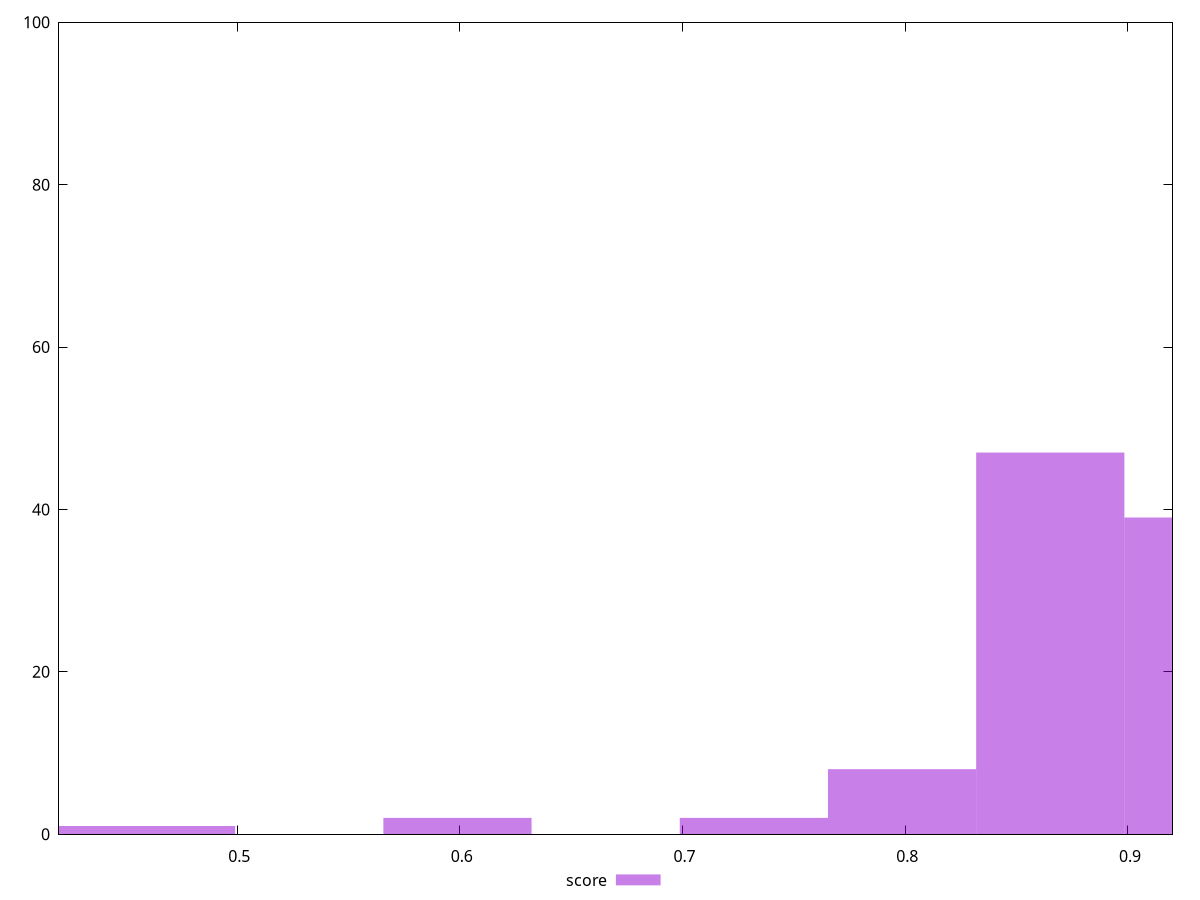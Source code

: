 reset

$score <<EOF
0.9316654028964431 39
0.8651178741181257 47
0.732022816561491 2
0.7985703453398083 8
0.5989277590048563 2
0.46583270144822153 1
0.39928517266990415 1
EOF

set key outside below
set boxwidth 0.06654752877831736
set xrange [0.42:0.92]
set yrange [0:100]
set trange [0:100]
set style fill transparent solid 0.5 noborder
set terminal svg size 640, 490 enhanced background rgb 'white'
set output "reprap/total-blocking-time/samples/pages+cached+noexternal+nomedia/score/histogram.svg"

plot $score title "score" with boxes

reset
